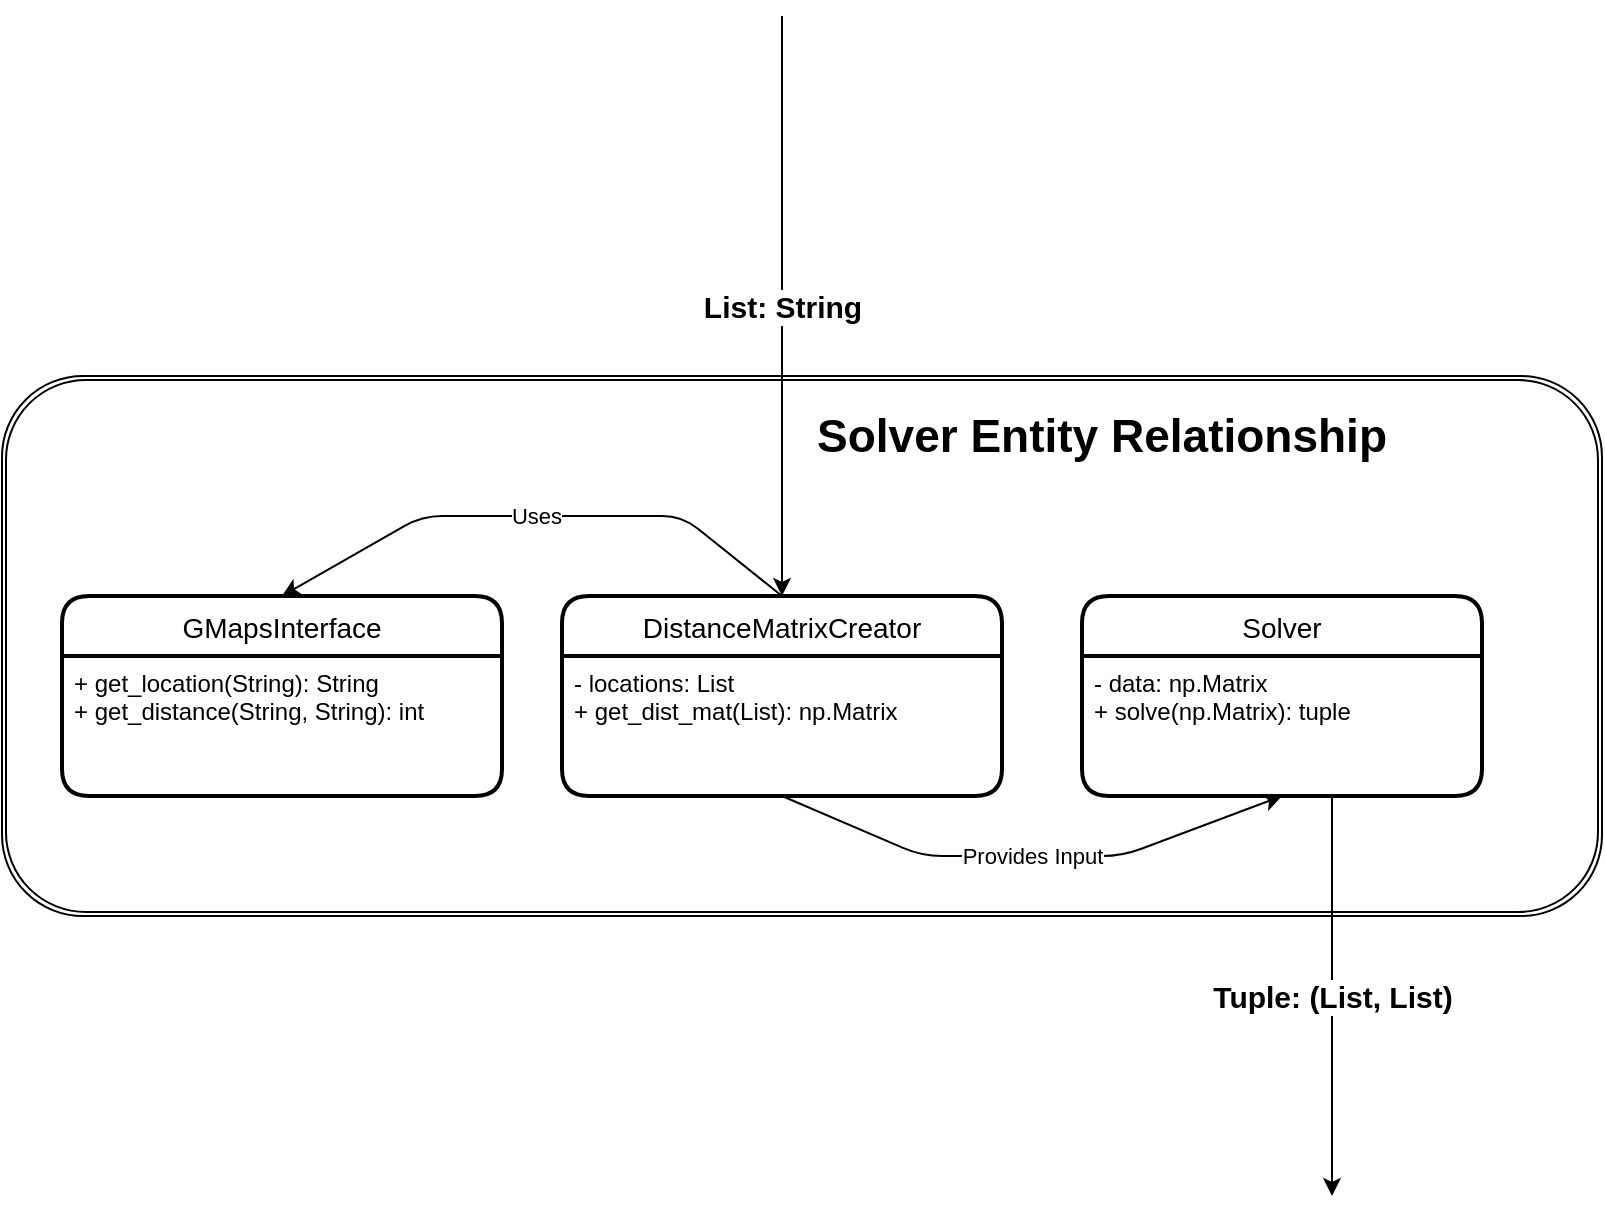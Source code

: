 <mxfile version="15.2.7" type="device"><diagram id="R2lEEEUBdFMjLlhIrx00" name="Page-1"><mxGraphModel dx="1038" dy="607" grid="1" gridSize="10" guides="1" tooltips="1" connect="1" arrows="1" fold="1" page="1" pageScale="1" pageWidth="850" pageHeight="1100" math="0" shadow="0" extFonts="Permanent Marker^https://fonts.googleapis.com/css?family=Permanent+Marker"><root><mxCell id="0"/><mxCell id="1" parent="0"/><mxCell id="BrvlDcVxuRutn46db1o5-25" value="" style="shape=ext;double=1;rounded=1;whiteSpace=wrap;html=1;" vertex="1" parent="1"><mxGeometry x="25" y="250" width="800" height="270" as="geometry"/></mxCell><mxCell id="BrvlDcVxuRutn46db1o5-14" value="Solver" style="swimlane;childLayout=stackLayout;horizontal=1;startSize=30;horizontalStack=0;rounded=1;fontSize=14;fontStyle=0;strokeWidth=2;resizeParent=0;resizeLast=1;shadow=0;dashed=0;align=center;" vertex="1" parent="1"><mxGeometry x="565" y="360" width="200" height="100" as="geometry"/></mxCell><mxCell id="BrvlDcVxuRutn46db1o5-15" value="- data: np.Matrix&#10;+ solve(np.Matrix): tuple&#10;" style="align=left;strokeColor=none;fillColor=none;spacingLeft=4;fontSize=12;verticalAlign=top;resizable=0;rotatable=0;part=1;" vertex="1" parent="BrvlDcVxuRutn46db1o5-14"><mxGeometry y="30" width="200" height="70" as="geometry"/></mxCell><mxCell id="BrvlDcVxuRutn46db1o5-16" value="GMapsInterface" style="swimlane;childLayout=stackLayout;horizontal=1;startSize=30;horizontalStack=0;rounded=1;fontSize=14;fontStyle=0;strokeWidth=2;resizeParent=0;resizeLast=1;shadow=0;dashed=0;align=center;" vertex="1" parent="1"><mxGeometry x="55" y="360" width="220" height="100" as="geometry"/></mxCell><mxCell id="BrvlDcVxuRutn46db1o5-17" value="+ get_location(String): String&#10;+ get_distance(String, String): int" style="align=left;strokeColor=none;fillColor=none;spacingLeft=4;fontSize=12;verticalAlign=top;resizable=0;rotatable=0;part=1;" vertex="1" parent="BrvlDcVxuRutn46db1o5-16"><mxGeometry y="30" width="220" height="70" as="geometry"/></mxCell><mxCell id="BrvlDcVxuRutn46db1o5-26" value="&lt;b&gt;&lt;font style=&quot;font-size: 23px&quot;&gt;Solver Entity Relationship&lt;/font&gt;&lt;/b&gt;" style="text;html=1;strokeColor=none;fillColor=none;align=center;verticalAlign=middle;whiteSpace=wrap;rounded=0;" vertex="1" parent="1"><mxGeometry x="425" y="270" width="300" height="20" as="geometry"/></mxCell><mxCell id="BrvlDcVxuRutn46db1o5-29" value="DistanceMatrixCreator" style="swimlane;childLayout=stackLayout;horizontal=1;startSize=30;horizontalStack=0;rounded=1;fontSize=14;fontStyle=0;strokeWidth=2;resizeParent=0;resizeLast=1;shadow=0;dashed=0;align=center;" vertex="1" parent="1"><mxGeometry x="305" y="360" width="220" height="100" as="geometry"/></mxCell><mxCell id="BrvlDcVxuRutn46db1o5-30" value="- locations: List&#10;+ get_dist_mat(List): np.Matrix" style="align=left;strokeColor=none;fillColor=none;spacingLeft=4;fontSize=12;verticalAlign=top;resizable=0;rotatable=0;part=1;" vertex="1" parent="BrvlDcVxuRutn46db1o5-29"><mxGeometry y="30" width="220" height="70" as="geometry"/></mxCell><mxCell id="BrvlDcVxuRutn46db1o5-31" value="" style="endArrow=classic;html=1;entryX=0.5;entryY=0;entryDx=0;entryDy=0;exitX=0.5;exitY=0;exitDx=0;exitDy=0;" edge="1" parent="1" source="BrvlDcVxuRutn46db1o5-29" target="BrvlDcVxuRutn46db1o5-16"><mxGeometry relative="1" as="geometry"><mxPoint x="215" y="490" as="sourcePoint"/><mxPoint x="375" y="490" as="targetPoint"/><Array as="points"><mxPoint x="365" y="320"/><mxPoint x="235" y="320"/></Array></mxGeometry></mxCell><mxCell id="BrvlDcVxuRutn46db1o5-32" value="Uses" style="edgeLabel;resizable=0;html=1;align=center;verticalAlign=middle;" connectable="0" vertex="1" parent="BrvlDcVxuRutn46db1o5-31"><mxGeometry relative="1" as="geometry"/></mxCell><mxCell id="BrvlDcVxuRutn46db1o5-38" value="" style="endArrow=classic;html=1;exitX=0.5;exitY=1;exitDx=0;exitDy=0;entryX=0.5;entryY=1;entryDx=0;entryDy=0;" edge="1" parent="1" source="BrvlDcVxuRutn46db1o5-30" target="BrvlDcVxuRutn46db1o5-15"><mxGeometry relative="1" as="geometry"><mxPoint x="375" y="540" as="sourcePoint"/><mxPoint x="475" y="540" as="targetPoint"/><Array as="points"><mxPoint x="485" y="490"/><mxPoint x="545" y="490"/><mxPoint x="585" y="490"/></Array></mxGeometry></mxCell><mxCell id="BrvlDcVxuRutn46db1o5-39" value="Provides Input" style="edgeLabel;resizable=0;html=1;align=center;verticalAlign=middle;" connectable="0" vertex="1" parent="BrvlDcVxuRutn46db1o5-38"><mxGeometry relative="1" as="geometry"/></mxCell><mxCell id="BrvlDcVxuRutn46db1o5-40" value="" style="endArrow=classic;html=1;entryX=0.5;entryY=0;entryDx=0;entryDy=0;" edge="1" parent="1" target="BrvlDcVxuRutn46db1o5-29"><mxGeometry relative="1" as="geometry"><mxPoint x="415" y="70" as="sourcePoint"/><mxPoint x="160" y="249" as="targetPoint"/></mxGeometry></mxCell><mxCell id="BrvlDcVxuRutn46db1o5-41" value="List: String" style="edgeLabel;resizable=0;html=1;align=center;verticalAlign=middle;fontSize=15;fontStyle=1" connectable="0" vertex="1" parent="BrvlDcVxuRutn46db1o5-40"><mxGeometry relative="1" as="geometry"/></mxCell><mxCell id="BrvlDcVxuRutn46db1o5-42" value="" style="endArrow=classic;html=1;" edge="1" parent="1"><mxGeometry relative="1" as="geometry"><mxPoint x="690" y="460" as="sourcePoint"/><mxPoint x="690" y="660" as="targetPoint"/></mxGeometry></mxCell><mxCell id="BrvlDcVxuRutn46db1o5-43" value="Tuple: (List, List)" style="edgeLabel;resizable=0;html=1;align=center;verticalAlign=middle;fontSize=15;fontStyle=1" connectable="0" vertex="1" parent="BrvlDcVxuRutn46db1o5-42"><mxGeometry relative="1" as="geometry"><mxPoint as="offset"/></mxGeometry></mxCell></root></mxGraphModel></diagram></mxfile>